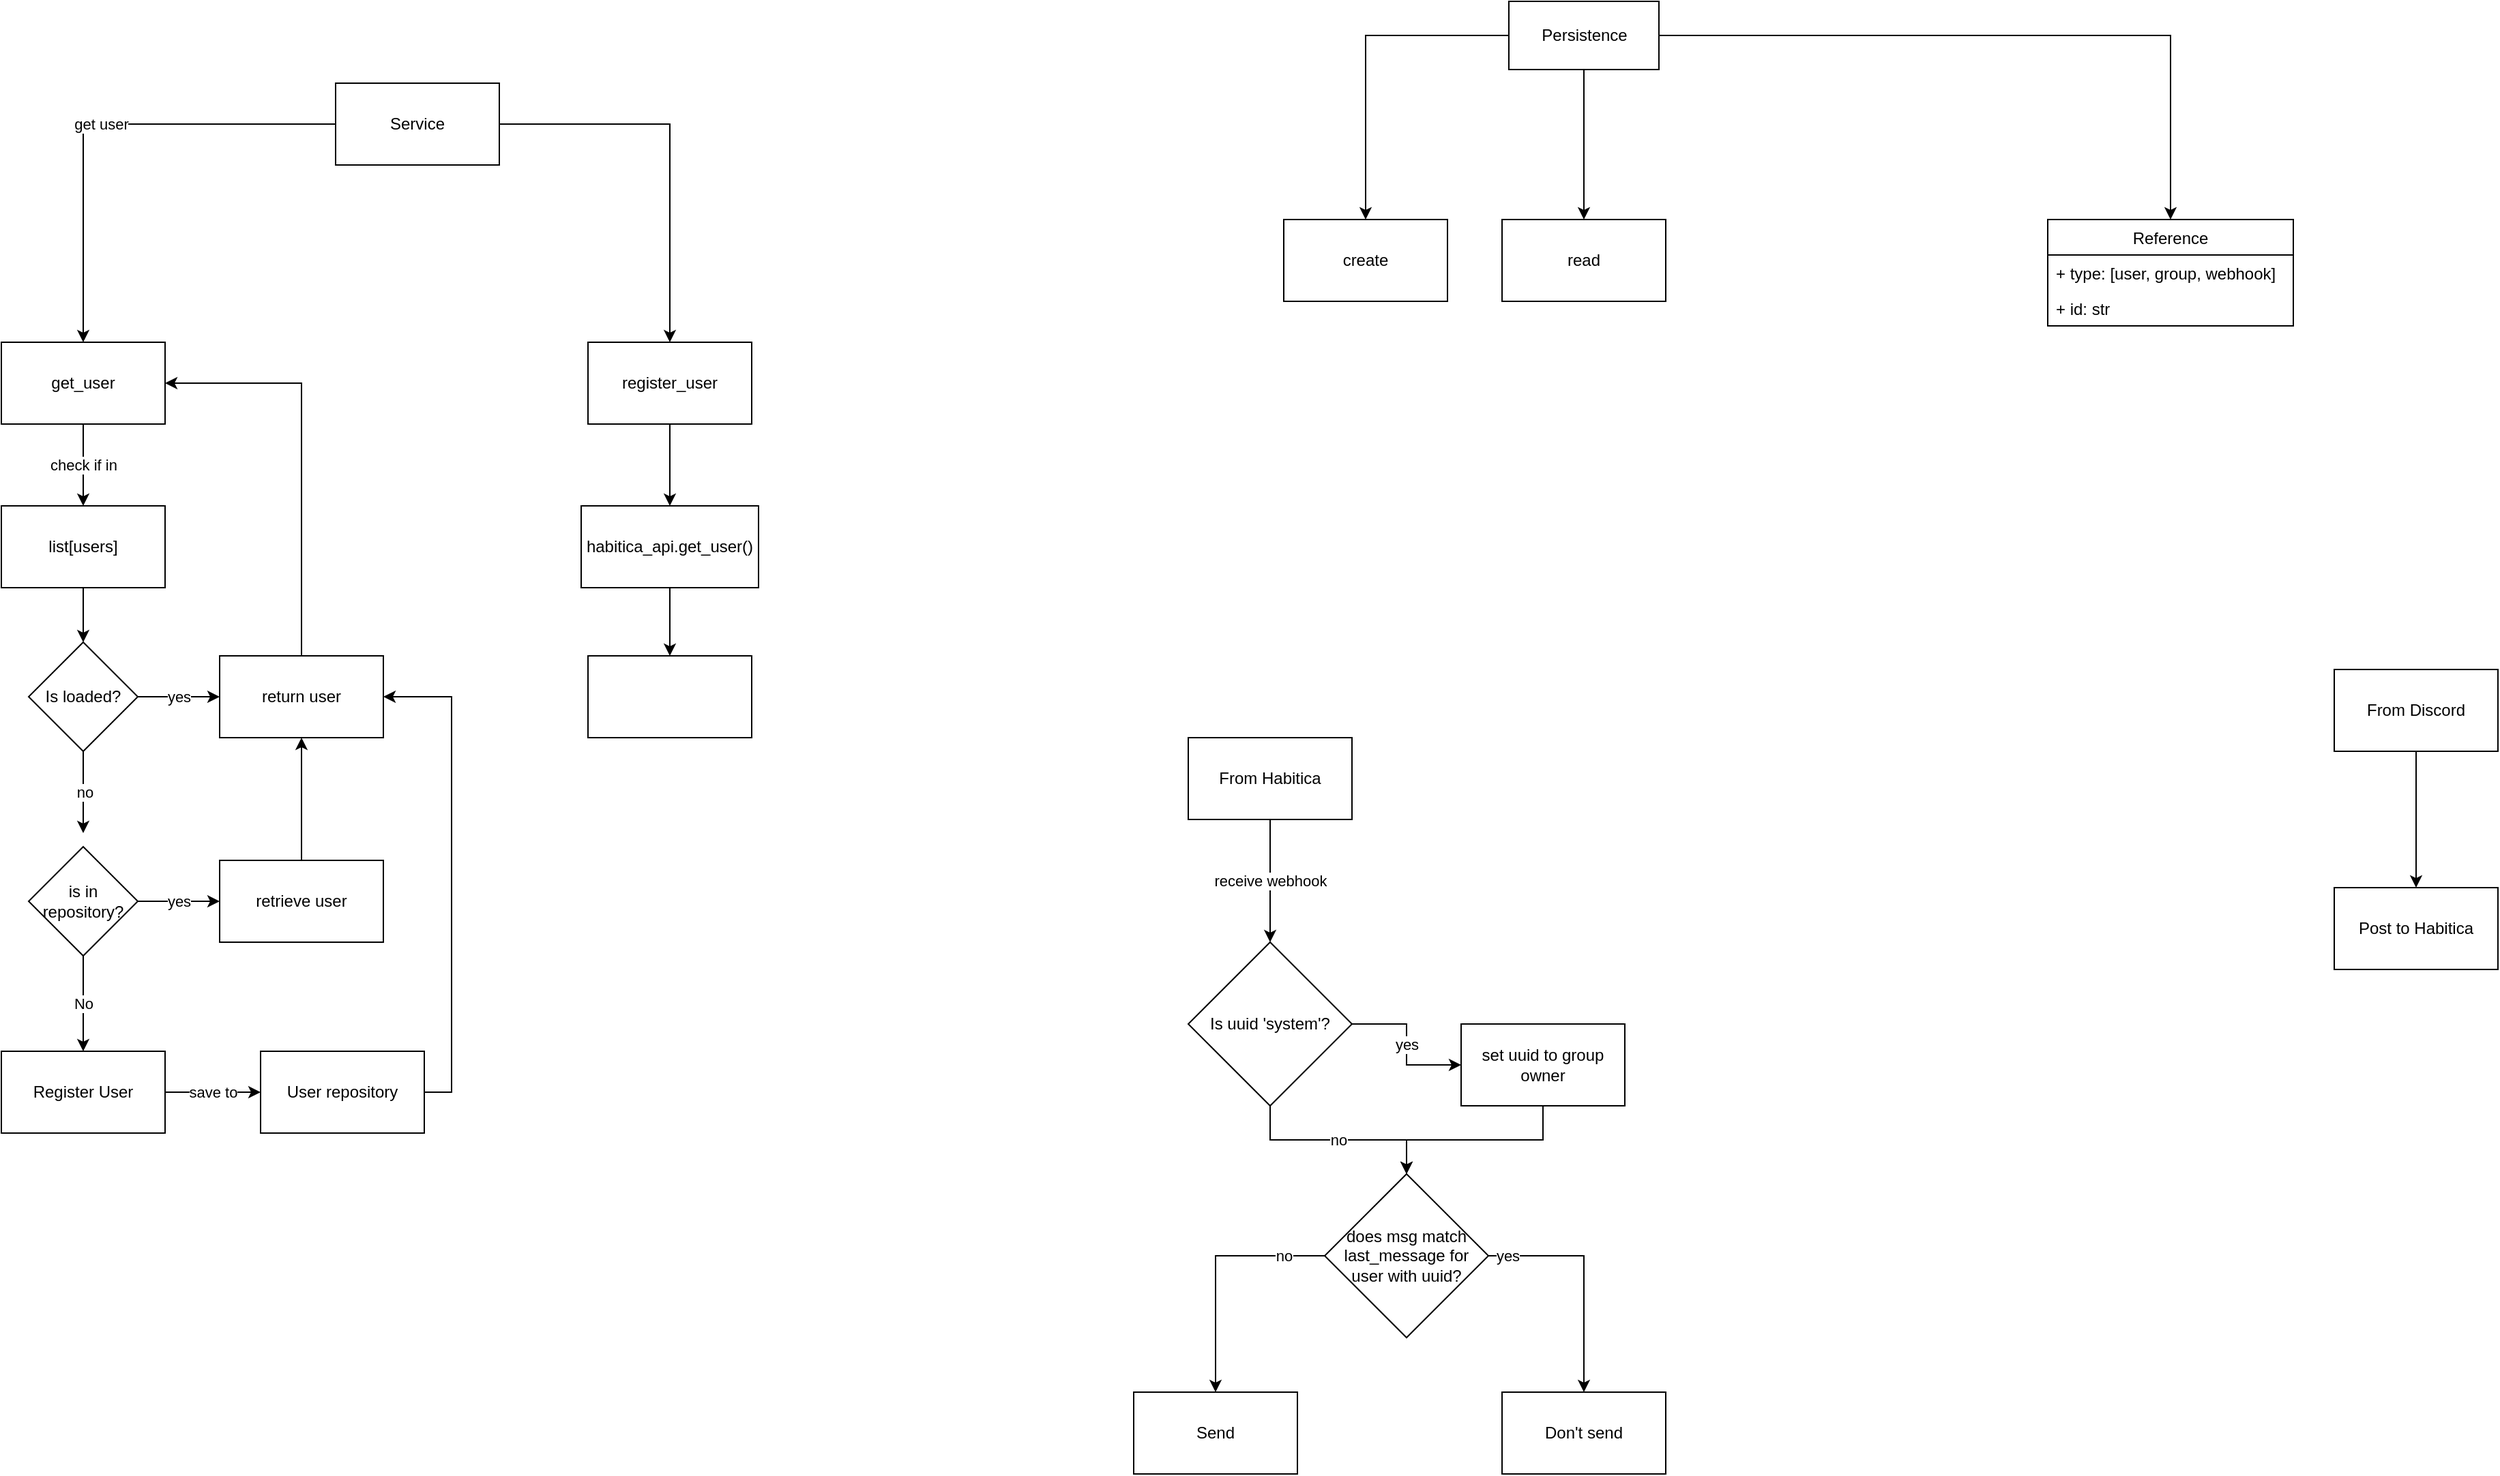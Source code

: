 <mxfile version="15.2.7" type="device"><diagram id="0Zmd3i9EQI4CgTNqB_Y3" name="Page-1"><mxGraphModel dx="1328" dy="968" grid="1" gridSize="10" guides="1" tooltips="1" connect="1" arrows="1" fold="1" page="1" pageScale="1" pageWidth="850" pageHeight="1100" math="0" shadow="0"><root><mxCell id="0"/><mxCell id="1" parent="0"/><mxCell id="aYjnav5_mNcD_nQSlwli-5" value="get user" style="edgeStyle=orthogonalEdgeStyle;rounded=0;orthogonalLoop=1;jettySize=auto;html=1;" edge="1" parent="1" source="aYjnav5_mNcD_nQSlwli-1" target="aYjnav5_mNcD_nQSlwli-2"><mxGeometry relative="1" as="geometry"/></mxCell><mxCell id="aYjnav5_mNcD_nQSlwli-31" value="" style="edgeStyle=orthogonalEdgeStyle;rounded=0;orthogonalLoop=1;jettySize=auto;html=1;" edge="1" parent="1" source="aYjnav5_mNcD_nQSlwli-1" target="aYjnav5_mNcD_nQSlwli-30"><mxGeometry relative="1" as="geometry"/></mxCell><mxCell id="aYjnav5_mNcD_nQSlwli-1" value="Service" style="rounded=0;whiteSpace=wrap;html=1;" vertex="1" parent="1"><mxGeometry x="305" y="220" width="120" height="60" as="geometry"/></mxCell><mxCell id="aYjnav5_mNcD_nQSlwli-7" value="check if in" style="edgeStyle=orthogonalEdgeStyle;rounded=0;orthogonalLoop=1;jettySize=auto;html=1;" edge="1" parent="1" source="aYjnav5_mNcD_nQSlwli-2" target="aYjnav5_mNcD_nQSlwli-3"><mxGeometry relative="1" as="geometry"/></mxCell><mxCell id="aYjnav5_mNcD_nQSlwli-2" value="get_user" style="rounded=0;whiteSpace=wrap;html=1;" vertex="1" parent="1"><mxGeometry x="60" y="410" width="120" height="60" as="geometry"/></mxCell><mxCell id="aYjnav5_mNcD_nQSlwli-8" value="" style="edgeStyle=orthogonalEdgeStyle;rounded=0;orthogonalLoop=1;jettySize=auto;html=1;" edge="1" parent="1" source="aYjnav5_mNcD_nQSlwli-3" target="aYjnav5_mNcD_nQSlwli-6"><mxGeometry relative="1" as="geometry"/></mxCell><mxCell id="aYjnav5_mNcD_nQSlwli-3" value="list[users]" style="rounded=0;whiteSpace=wrap;html=1;" vertex="1" parent="1"><mxGeometry x="60" y="530" width="120" height="60" as="geometry"/></mxCell><mxCell id="aYjnav5_mNcD_nQSlwli-10" value="yes" style="edgeStyle=orthogonalEdgeStyle;rounded=0;orthogonalLoop=1;jettySize=auto;html=1;" edge="1" parent="1" source="aYjnav5_mNcD_nQSlwli-6" target="aYjnav5_mNcD_nQSlwli-9"><mxGeometry relative="1" as="geometry"/></mxCell><mxCell id="aYjnav5_mNcD_nQSlwli-14" value="no" style="edgeStyle=orthogonalEdgeStyle;rounded=0;orthogonalLoop=1;jettySize=auto;html=1;" edge="1" parent="1" source="aYjnav5_mNcD_nQSlwli-6"><mxGeometry relative="1" as="geometry"><mxPoint x="120" y="770" as="targetPoint"/></mxGeometry></mxCell><mxCell id="aYjnav5_mNcD_nQSlwli-6" value="Is loaded?" style="rhombus;whiteSpace=wrap;html=1;" vertex="1" parent="1"><mxGeometry x="80" y="630" width="80" height="80" as="geometry"/></mxCell><mxCell id="aYjnav5_mNcD_nQSlwli-12" style="edgeStyle=orthogonalEdgeStyle;rounded=0;orthogonalLoop=1;jettySize=auto;html=1;exitX=0.5;exitY=0;exitDx=0;exitDy=0;entryX=1;entryY=0.5;entryDx=0;entryDy=0;" edge="1" parent="1" source="aYjnav5_mNcD_nQSlwli-9" target="aYjnav5_mNcD_nQSlwli-2"><mxGeometry relative="1" as="geometry"/></mxCell><mxCell id="aYjnav5_mNcD_nQSlwli-9" value="return user" style="whiteSpace=wrap;html=1;" vertex="1" parent="1"><mxGeometry x="220" y="640" width="120" height="60" as="geometry"/></mxCell><mxCell id="aYjnav5_mNcD_nQSlwli-18" value="yes" style="edgeStyle=orthogonalEdgeStyle;rounded=0;orthogonalLoop=1;jettySize=auto;html=1;" edge="1" parent="1" source="aYjnav5_mNcD_nQSlwli-16" target="aYjnav5_mNcD_nQSlwli-17"><mxGeometry relative="1" as="geometry"/></mxCell><mxCell id="aYjnav5_mNcD_nQSlwli-22" value="No" style="edgeStyle=orthogonalEdgeStyle;rounded=0;orthogonalLoop=1;jettySize=auto;html=1;" edge="1" parent="1" source="aYjnav5_mNcD_nQSlwli-16" target="aYjnav5_mNcD_nQSlwli-21"><mxGeometry relative="1" as="geometry"/></mxCell><mxCell id="aYjnav5_mNcD_nQSlwli-16" value="is in repository?" style="rhombus;whiteSpace=wrap;html=1;" vertex="1" parent="1"><mxGeometry x="80" y="780" width="80" height="80" as="geometry"/></mxCell><mxCell id="aYjnav5_mNcD_nQSlwli-20" value="" style="edgeStyle=orthogonalEdgeStyle;rounded=0;orthogonalLoop=1;jettySize=auto;html=1;" edge="1" parent="1" source="aYjnav5_mNcD_nQSlwli-17" target="aYjnav5_mNcD_nQSlwli-9"><mxGeometry relative="1" as="geometry"/></mxCell><mxCell id="aYjnav5_mNcD_nQSlwli-17" value="retrieve user" style="whiteSpace=wrap;html=1;" vertex="1" parent="1"><mxGeometry x="220" y="790" width="120" height="60" as="geometry"/></mxCell><mxCell id="aYjnav5_mNcD_nQSlwli-25" value="save to" style="edgeStyle=orthogonalEdgeStyle;rounded=0;orthogonalLoop=1;jettySize=auto;html=1;" edge="1" parent="1" source="aYjnav5_mNcD_nQSlwli-21" target="aYjnav5_mNcD_nQSlwli-24"><mxGeometry relative="1" as="geometry"/></mxCell><mxCell id="aYjnav5_mNcD_nQSlwli-21" value="Register User" style="whiteSpace=wrap;html=1;" vertex="1" parent="1"><mxGeometry x="60" y="930" width="120" height="60" as="geometry"/></mxCell><mxCell id="aYjnav5_mNcD_nQSlwli-27" style="edgeStyle=orthogonalEdgeStyle;rounded=0;orthogonalLoop=1;jettySize=auto;html=1;exitX=1;exitY=0.5;exitDx=0;exitDy=0;entryX=1;entryY=0.5;entryDx=0;entryDy=0;" edge="1" parent="1" source="aYjnav5_mNcD_nQSlwli-24" target="aYjnav5_mNcD_nQSlwli-9"><mxGeometry relative="1" as="geometry"/></mxCell><mxCell id="aYjnav5_mNcD_nQSlwli-24" value="User repository" style="whiteSpace=wrap;html=1;" vertex="1" parent="1"><mxGeometry x="250" y="930" width="120" height="60" as="geometry"/></mxCell><mxCell id="aYjnav5_mNcD_nQSlwli-33" value="" style="edgeStyle=orthogonalEdgeStyle;rounded=0;orthogonalLoop=1;jettySize=auto;html=1;" edge="1" parent="1" source="aYjnav5_mNcD_nQSlwli-30" target="aYjnav5_mNcD_nQSlwli-32"><mxGeometry relative="1" as="geometry"/></mxCell><mxCell id="aYjnav5_mNcD_nQSlwli-30" value="register_user" style="whiteSpace=wrap;html=1;rounded=0;" vertex="1" parent="1"><mxGeometry x="490" y="410" width="120" height="60" as="geometry"/></mxCell><mxCell id="aYjnav5_mNcD_nQSlwli-35" value="" style="edgeStyle=orthogonalEdgeStyle;rounded=0;orthogonalLoop=1;jettySize=auto;html=1;" edge="1" parent="1" source="aYjnav5_mNcD_nQSlwli-32" target="aYjnav5_mNcD_nQSlwli-34"><mxGeometry relative="1" as="geometry"/></mxCell><mxCell id="aYjnav5_mNcD_nQSlwli-32" value="habitica_api.get_user()" style="whiteSpace=wrap;html=1;rounded=0;" vertex="1" parent="1"><mxGeometry x="485" y="530" width="130" height="60" as="geometry"/></mxCell><mxCell id="aYjnav5_mNcD_nQSlwli-34" value="" style="whiteSpace=wrap;html=1;rounded=0;" vertex="1" parent="1"><mxGeometry x="490" y="640" width="120" height="60" as="geometry"/></mxCell><mxCell id="aYjnav5_mNcD_nQSlwli-38" value="" style="edgeStyle=orthogonalEdgeStyle;rounded=0;orthogonalLoop=1;jettySize=auto;html=1;" edge="1" parent="1" source="aYjnav5_mNcD_nQSlwli-36" target="aYjnav5_mNcD_nQSlwli-37"><mxGeometry relative="1" as="geometry"/></mxCell><mxCell id="aYjnav5_mNcD_nQSlwli-41" style="edgeStyle=orthogonalEdgeStyle;rounded=0;orthogonalLoop=1;jettySize=auto;html=1;" edge="1" parent="1" source="aYjnav5_mNcD_nQSlwli-36" target="aYjnav5_mNcD_nQSlwli-40"><mxGeometry relative="1" as="geometry"/></mxCell><mxCell id="aYjnav5_mNcD_nQSlwli-43" style="edgeStyle=orthogonalEdgeStyle;rounded=0;orthogonalLoop=1;jettySize=auto;html=1;" edge="1" parent="1" source="aYjnav5_mNcD_nQSlwli-36" target="aYjnav5_mNcD_nQSlwli-44"><mxGeometry relative="1" as="geometry"><mxPoint x="1380" y="320" as="targetPoint"/></mxGeometry></mxCell><mxCell id="aYjnav5_mNcD_nQSlwli-36" value="Persistence" style="html=1;" vertex="1" parent="1"><mxGeometry x="1165" y="160" width="110" height="50" as="geometry"/></mxCell><mxCell id="aYjnav5_mNcD_nQSlwli-37" value="create" style="whiteSpace=wrap;html=1;" vertex="1" parent="1"><mxGeometry x="1000" y="320" width="120" height="60" as="geometry"/></mxCell><mxCell id="aYjnav5_mNcD_nQSlwli-40" value="read" style="whiteSpace=wrap;html=1;" vertex="1" parent="1"><mxGeometry x="1160" y="320" width="120" height="60" as="geometry"/></mxCell><mxCell id="aYjnav5_mNcD_nQSlwli-44" value="Reference" style="swimlane;fontStyle=0;childLayout=stackLayout;horizontal=1;startSize=26;fillColor=none;horizontalStack=0;resizeParent=1;resizeParentMax=0;resizeLast=0;collapsible=1;marginBottom=0;" vertex="1" parent="1"><mxGeometry x="1560" y="320" width="180" height="78" as="geometry"/></mxCell><mxCell id="aYjnav5_mNcD_nQSlwli-45" value="+ type: [user, group, webhook]" style="text;strokeColor=none;fillColor=none;align=left;verticalAlign=top;spacingLeft=4;spacingRight=4;overflow=hidden;rotatable=0;points=[[0,0.5],[1,0.5]];portConstraint=eastwest;" vertex="1" parent="aYjnav5_mNcD_nQSlwli-44"><mxGeometry y="26" width="180" height="26" as="geometry"/></mxCell><mxCell id="aYjnav5_mNcD_nQSlwli-46" value="+ id: str" style="text;strokeColor=none;fillColor=none;align=left;verticalAlign=top;spacingLeft=4;spacingRight=4;overflow=hidden;rotatable=0;points=[[0,0.5],[1,0.5]];portConstraint=eastwest;" vertex="1" parent="aYjnav5_mNcD_nQSlwli-44"><mxGeometry y="52" width="180" height="26" as="geometry"/></mxCell><mxCell id="aYjnav5_mNcD_nQSlwli-56" value="receive webhook" style="edgeStyle=orthogonalEdgeStyle;rounded=0;orthogonalLoop=1;jettySize=auto;html=1;" edge="1" parent="1" source="aYjnav5_mNcD_nQSlwli-48" target="aYjnav5_mNcD_nQSlwli-55"><mxGeometry relative="1" as="geometry"/></mxCell><mxCell id="aYjnav5_mNcD_nQSlwli-48" value="From Habitica" style="rounded=0;whiteSpace=wrap;html=1;" vertex="1" parent="1"><mxGeometry x="930" y="700" width="120" height="60" as="geometry"/></mxCell><mxCell id="aYjnav5_mNcD_nQSlwli-53" style="edgeStyle=orthogonalEdgeStyle;rounded=0;orthogonalLoop=1;jettySize=auto;html=1;" edge="1" parent="1" source="aYjnav5_mNcD_nQSlwli-51" target="aYjnav5_mNcD_nQSlwli-52"><mxGeometry relative="1" as="geometry"/></mxCell><mxCell id="aYjnav5_mNcD_nQSlwli-51" value="From Discord" style="rounded=0;whiteSpace=wrap;html=1;" vertex="1" parent="1"><mxGeometry x="1770" y="650" width="120" height="60" as="geometry"/></mxCell><mxCell id="aYjnav5_mNcD_nQSlwli-52" value="Post to Habitica" style="rounded=0;whiteSpace=wrap;html=1;" vertex="1" parent="1"><mxGeometry x="1770" y="810" width="120" height="60" as="geometry"/></mxCell><mxCell id="aYjnav5_mNcD_nQSlwli-66" value="no" style="edgeStyle=orthogonalEdgeStyle;rounded=0;orthogonalLoop=1;jettySize=auto;html=1;" edge="1" parent="1" source="aYjnav5_mNcD_nQSlwli-55" target="aYjnav5_mNcD_nQSlwli-65"><mxGeometry relative="1" as="geometry"/></mxCell><mxCell id="aYjnav5_mNcD_nQSlwli-72" value="yes" style="edgeStyle=orthogonalEdgeStyle;rounded=0;orthogonalLoop=1;jettySize=auto;html=1;" edge="1" parent="1" source="aYjnav5_mNcD_nQSlwli-55" target="aYjnav5_mNcD_nQSlwli-70"><mxGeometry relative="1" as="geometry"/></mxCell><mxCell id="aYjnav5_mNcD_nQSlwli-55" value="Is uuid 'system'?" style="rhombus;whiteSpace=wrap;html=1;fontFamily=Helvetica;fontSize=12;fontColor=#000000;align=center;strokeColor=#000000;fillColor=#ffffff;" vertex="1" parent="1"><mxGeometry x="930" y="850" width="120" height="120" as="geometry"/></mxCell><mxCell id="aYjnav5_mNcD_nQSlwli-61" value="Don't send" style="whiteSpace=wrap;html=1;" vertex="1" parent="1"><mxGeometry x="1160" y="1180" width="120" height="60" as="geometry"/></mxCell><mxCell id="aYjnav5_mNcD_nQSlwli-63" value="Send" style="whiteSpace=wrap;html=1;" vertex="1" parent="1"><mxGeometry x="890" y="1180" width="120" height="60" as="geometry"/></mxCell><mxCell id="aYjnav5_mNcD_nQSlwli-67" value="no" style="edgeStyle=orthogonalEdgeStyle;rounded=0;orthogonalLoop=1;jettySize=auto;html=1;" edge="1" parent="1" source="aYjnav5_mNcD_nQSlwli-65" target="aYjnav5_mNcD_nQSlwli-63"><mxGeometry x="-0.667" relative="1" as="geometry"><mxPoint as="offset"/></mxGeometry></mxCell><mxCell id="aYjnav5_mNcD_nQSlwli-69" value="yes" style="edgeStyle=orthogonalEdgeStyle;rounded=0;orthogonalLoop=1;jettySize=auto;html=1;" edge="1" parent="1" source="aYjnav5_mNcD_nQSlwli-65" target="aYjnav5_mNcD_nQSlwli-61"><mxGeometry x="-0.839" relative="1" as="geometry"><mxPoint as="offset"/></mxGeometry></mxCell><mxCell id="aYjnav5_mNcD_nQSlwli-65" value="&lt;span&gt;does msg match last_message for user with uuid?&lt;/span&gt;" style="rhombus;whiteSpace=wrap;html=1;fontFamily=Helvetica;fontSize=12;fontColor=#000000;align=center;strokeColor=#000000;fillColor=#ffffff;" vertex="1" parent="1"><mxGeometry x="1030" y="1020" width="120" height="120" as="geometry"/></mxCell><mxCell id="aYjnav5_mNcD_nQSlwli-73" style="edgeStyle=orthogonalEdgeStyle;rounded=0;orthogonalLoop=1;jettySize=auto;html=1;" edge="1" parent="1" source="aYjnav5_mNcD_nQSlwli-70" target="aYjnav5_mNcD_nQSlwli-65"><mxGeometry relative="1" as="geometry"/></mxCell><mxCell id="aYjnav5_mNcD_nQSlwli-70" value="set uuid to group owner" style="rounded=0;whiteSpace=wrap;html=1;" vertex="1" parent="1"><mxGeometry x="1130" y="910" width="120" height="60" as="geometry"/></mxCell></root></mxGraphModel></diagram></mxfile>